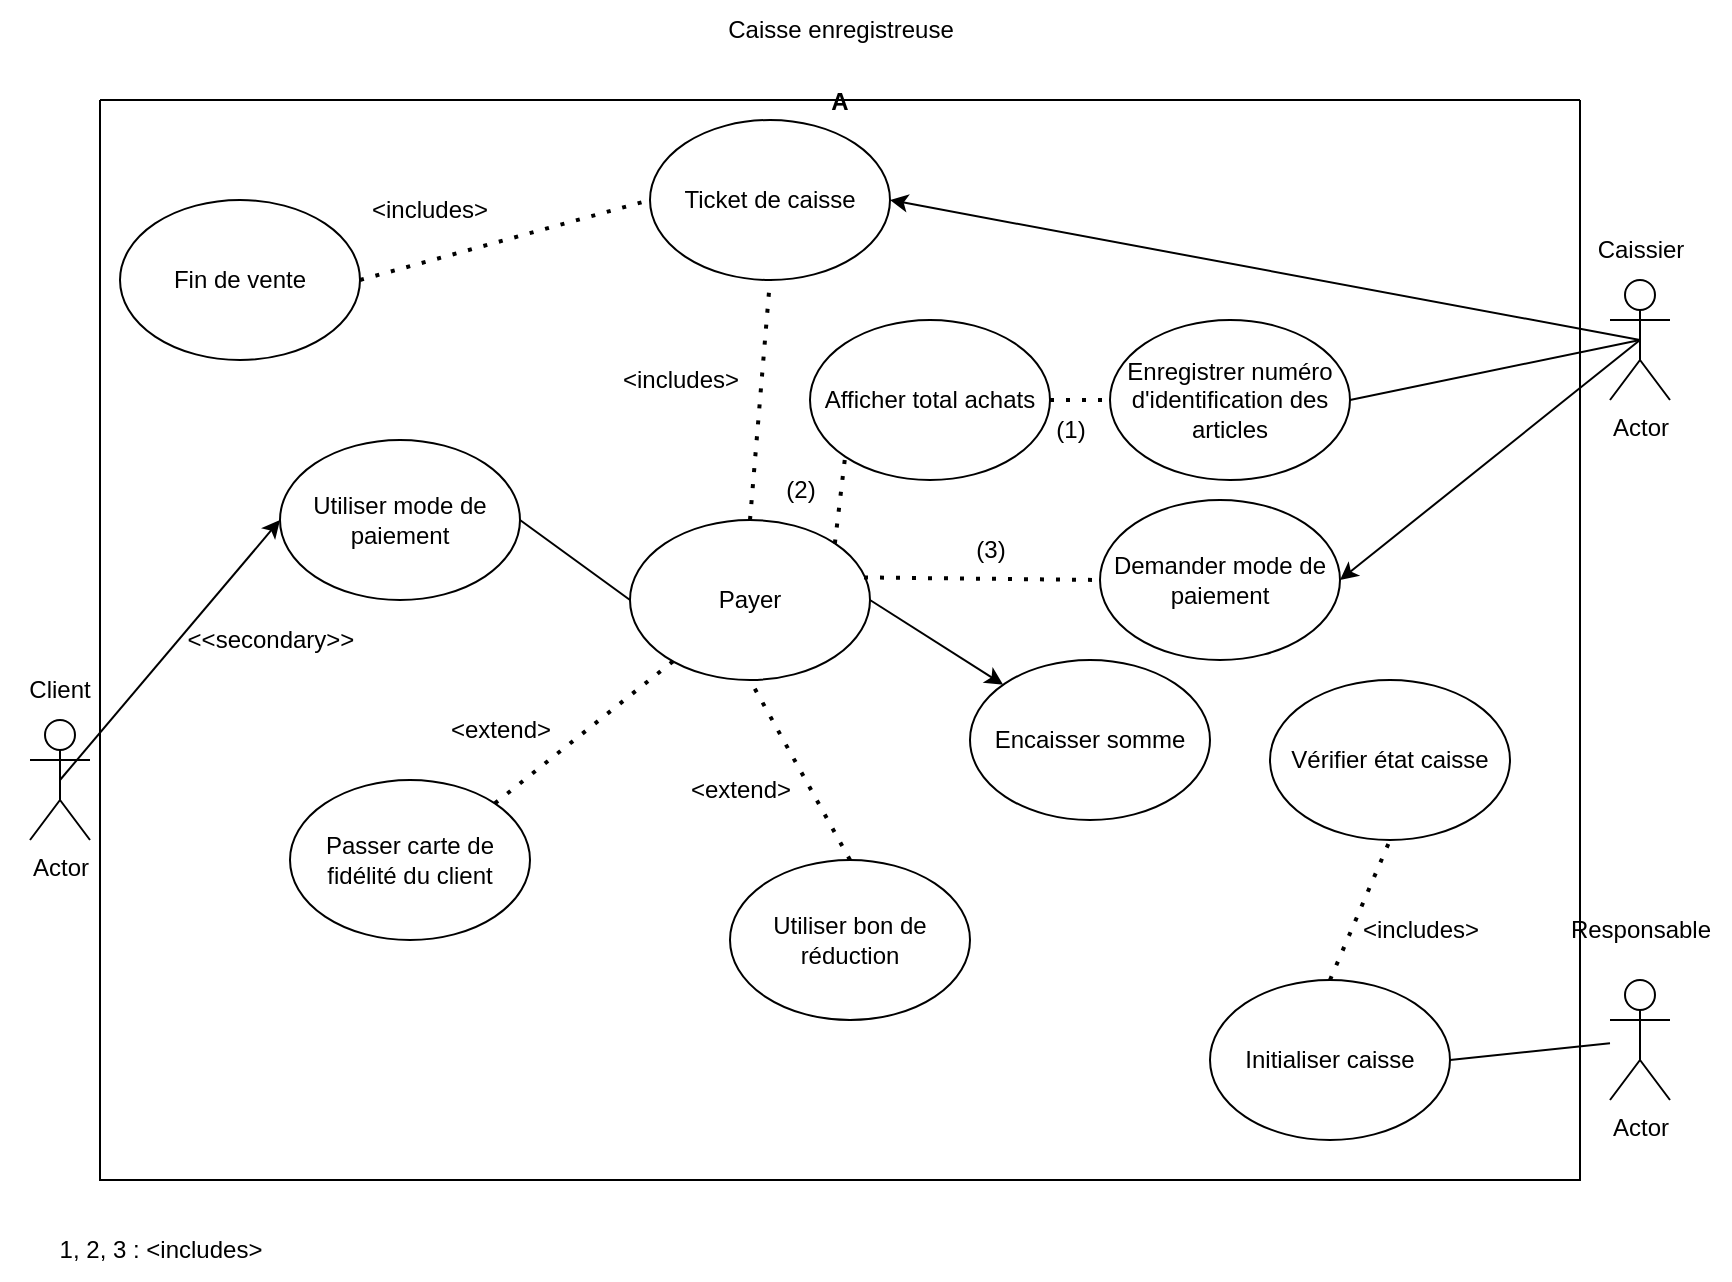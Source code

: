 <mxfile>
    <diagram id="3ytsrdwMypChtOZNVT_Q" name="Page-1">
        <mxGraphModel dx="966" dy="1762" grid="1" gridSize="10" guides="1" tooltips="1" connect="1" arrows="1" fold="1" page="1" pageScale="1" pageWidth="850" pageHeight="1100" math="0" shadow="0">
            <root>
                <mxCell id="0"/>
                <mxCell id="1" parent="0"/>
                <mxCell id="2" value="Caisse enregistreuse" style="text;html=1;align=center;verticalAlign=middle;resizable=0;points=[];autosize=1;strokeColor=none;fillColor=none;" vertex="1" parent="1">
                    <mxGeometry x="355" y="-50" width="140" height="30" as="geometry"/>
                </mxCell>
                <mxCell id="9" value="Actor" style="shape=umlActor;verticalLabelPosition=bottom;verticalAlign=top;html=1;outlineConnect=0;" vertex="1" parent="1">
                    <mxGeometry x="810" y="90" width="30" height="60" as="geometry"/>
                </mxCell>
                <mxCell id="10" value="Caissier" style="text;html=1;align=center;verticalAlign=middle;resizable=0;points=[];autosize=1;strokeColor=none;fillColor=none;" vertex="1" parent="1">
                    <mxGeometry x="790" y="60" width="70" height="30" as="geometry"/>
                </mxCell>
                <mxCell id="14" value="" style="endArrow=none;html=1;exitX=1;exitY=0.5;exitDx=0;exitDy=0;entryX=0.5;entryY=0.5;entryDx=0;entryDy=0;entryPerimeter=0;" edge="1" parent="1" source="12" target="9">
                    <mxGeometry width="50" height="50" relative="1" as="geometry">
                        <mxPoint x="660" y="380" as="sourcePoint"/>
                        <mxPoint x="810" y="125" as="targetPoint"/>
                    </mxGeometry>
                </mxCell>
                <mxCell id="15" value="Actor" style="shape=umlActor;verticalLabelPosition=bottom;verticalAlign=top;html=1;outlineConnect=0;" vertex="1" parent="1">
                    <mxGeometry x="810" y="440" width="30" height="60" as="geometry"/>
                </mxCell>
                <mxCell id="17" value="Responsable" style="text;html=1;align=center;verticalAlign=middle;resizable=0;points=[];autosize=1;strokeColor=none;fillColor=none;" vertex="1" parent="1">
                    <mxGeometry x="780" y="400" width="90" height="30" as="geometry"/>
                </mxCell>
                <mxCell id="47" style="edgeStyle=none;html=1;exitX=1;exitY=0.5;exitDx=0;exitDy=0;" edge="1" parent="1" source="21" target="32">
                    <mxGeometry relative="1" as="geometry"/>
                </mxCell>
                <mxCell id="21" value="Payer" style="ellipse;whiteSpace=wrap;html=1;" vertex="1" parent="1">
                    <mxGeometry x="320" y="210" width="120" height="80" as="geometry"/>
                </mxCell>
                <mxCell id="32" value="Encaisser somme" style="ellipse;whiteSpace=wrap;html=1;" vertex="1" parent="1">
                    <mxGeometry x="490" y="280" width="120" height="80" as="geometry"/>
                </mxCell>
                <mxCell id="52" value="" style="endArrow=none;dashed=1;html=1;dashPattern=1 3;strokeWidth=2;exitX=0.5;exitY=0;exitDx=0;exitDy=0;entryX=0.5;entryY=1;entryDx=0;entryDy=0;" edge="1" parent="1" source="21" target="29">
                    <mxGeometry width="50" height="50" relative="1" as="geometry">
                        <mxPoint x="500" y="110" as="sourcePoint"/>
                        <mxPoint x="550" y="60" as="targetPoint"/>
                    </mxGeometry>
                </mxCell>
                <mxCell id="54" value="Initialiser caisse" style="ellipse;whiteSpace=wrap;html=1;" vertex="1" parent="1">
                    <mxGeometry x="610" y="440" width="120" height="80" as="geometry"/>
                </mxCell>
                <mxCell id="56" value="" style="endArrow=none;html=1;exitX=1;exitY=0.5;exitDx=0;exitDy=0;" edge="1" parent="1" source="54" target="15">
                    <mxGeometry width="50" height="50" relative="1" as="geometry">
                        <mxPoint x="560" y="580" as="sourcePoint"/>
                        <mxPoint x="600" y="540" as="targetPoint"/>
                    </mxGeometry>
                </mxCell>
                <mxCell id="63" value="A" style="swimlane;startSize=0;" vertex="1" parent="1">
                    <mxGeometry x="55" width="740" height="540" as="geometry"/>
                </mxCell>
                <mxCell id="65" value="Utiliser bon de réduction" style="ellipse;whiteSpace=wrap;html=1;" vertex="1" parent="63">
                    <mxGeometry x="315" y="380" width="120" height="80" as="geometry"/>
                </mxCell>
                <mxCell id="25" value="Passer carte de fidélité du client" style="ellipse;whiteSpace=wrap;html=1;" vertex="1" parent="63">
                    <mxGeometry x="95" y="340" width="120" height="80" as="geometry"/>
                </mxCell>
                <mxCell id="28" value="&amp;lt;extend&amp;gt;" style="text;html=1;align=center;verticalAlign=middle;resizable=0;points=[];autosize=1;strokeColor=none;fillColor=none;" vertex="1" parent="63">
                    <mxGeometry x="165" y="300" width="70" height="30" as="geometry"/>
                </mxCell>
                <mxCell id="67" value="&amp;lt;extend&amp;gt;" style="text;html=1;align=center;verticalAlign=middle;resizable=0;points=[];autosize=1;strokeColor=none;fillColor=none;" vertex="1" parent="63">
                    <mxGeometry x="285" y="330" width="70" height="30" as="geometry"/>
                </mxCell>
                <mxCell id="12" value="Enregistrer numéro d'identification des articles" style="ellipse;whiteSpace=wrap;html=1;" vertex="1" parent="63">
                    <mxGeometry x="505" y="110" width="120" height="80" as="geometry"/>
                </mxCell>
                <mxCell id="70" value="Afficher total achats" style="ellipse;whiteSpace=wrap;html=1;" vertex="1" parent="63">
                    <mxGeometry x="355" y="110" width="120" height="80" as="geometry"/>
                </mxCell>
                <mxCell id="31" value="&amp;lt;includes&amp;gt;" style="text;html=1;align=center;verticalAlign=middle;resizable=0;points=[];autosize=1;strokeColor=none;fillColor=none;" vertex="1" parent="63">
                    <mxGeometry x="250" y="125" width="80" height="30" as="geometry"/>
                </mxCell>
                <mxCell id="71" value="" style="endArrow=none;dashed=1;html=1;dashPattern=1 3;strokeWidth=2;entryX=0;entryY=0.5;entryDx=0;entryDy=0;exitX=1;exitY=0.5;exitDx=0;exitDy=0;" edge="1" parent="63" source="70" target="12">
                    <mxGeometry width="50" height="50" relative="1" as="geometry">
                        <mxPoint x="595" y="280" as="sourcePoint"/>
                        <mxPoint x="645" y="230" as="targetPoint"/>
                    </mxGeometry>
                </mxCell>
                <mxCell id="74" value="(2)" style="text;html=1;align=center;verticalAlign=middle;resizable=0;points=[];autosize=1;strokeColor=none;fillColor=none;" vertex="1" parent="63">
                    <mxGeometry x="330" y="180" width="40" height="30" as="geometry"/>
                </mxCell>
                <mxCell id="76" value="Vérifier état caisse" style="ellipse;whiteSpace=wrap;html=1;" vertex="1" parent="63">
                    <mxGeometry x="585" y="290" width="120" height="80" as="geometry"/>
                </mxCell>
                <mxCell id="78" value="&amp;lt;includes&amp;gt;" style="text;html=1;align=center;verticalAlign=middle;resizable=0;points=[];autosize=1;strokeColor=none;fillColor=none;" vertex="1" parent="63">
                    <mxGeometry x="620" y="400" width="80" height="30" as="geometry"/>
                </mxCell>
                <mxCell id="45" value="Demander mode de paiement" style="ellipse;whiteSpace=wrap;html=1;" vertex="1" parent="63">
                    <mxGeometry x="500" y="200" width="120" height="80" as="geometry"/>
                </mxCell>
                <mxCell id="82" value="Fin de vente" style="ellipse;whiteSpace=wrap;html=1;" vertex="1" parent="63">
                    <mxGeometry x="10" y="50" width="120" height="80" as="geometry"/>
                </mxCell>
                <mxCell id="84" value="&amp;lt;includes&amp;gt;" style="text;html=1;strokeColor=none;fillColor=none;align=center;verticalAlign=middle;whiteSpace=wrap;rounded=0;" vertex="1" parent="63">
                    <mxGeometry x="135" y="40" width="60" height="30" as="geometry"/>
                </mxCell>
                <mxCell id="29" value="Ticket de caisse" style="ellipse;whiteSpace=wrap;html=1;" vertex="1" parent="63">
                    <mxGeometry x="275" y="10" width="120" height="80" as="geometry"/>
                </mxCell>
                <mxCell id="83" value="" style="endArrow=none;dashed=1;html=1;dashPattern=1 3;strokeWidth=2;entryX=0;entryY=0.5;entryDx=0;entryDy=0;exitX=1;exitY=0.5;exitDx=0;exitDy=0;" edge="1" parent="63" source="82" target="29">
                    <mxGeometry width="50" height="50" relative="1" as="geometry">
                        <mxPoint x="160" y="170" as="sourcePoint"/>
                        <mxPoint x="210" y="120" as="targetPoint"/>
                    </mxGeometry>
                </mxCell>
                <mxCell id="73" value="(1)" style="text;html=1;align=center;verticalAlign=middle;resizable=0;points=[];autosize=1;strokeColor=none;fillColor=none;" vertex="1" parent="63">
                    <mxGeometry x="465" y="150" width="40" height="30" as="geometry"/>
                </mxCell>
                <mxCell id="92" value="Utiliser mode de paiement" style="ellipse;whiteSpace=wrap;html=1;" vertex="1" parent="63">
                    <mxGeometry x="90" y="170" width="120" height="80" as="geometry"/>
                </mxCell>
                <mxCell id="94" value="&amp;lt;&amp;lt;secondary&amp;gt;&amp;gt;" style="text;html=1;align=center;verticalAlign=middle;resizable=0;points=[];autosize=1;strokeColor=none;fillColor=none;" vertex="1" parent="63">
                    <mxGeometry x="30" y="255" width="110" height="30" as="geometry"/>
                </mxCell>
                <mxCell id="89" value="(3)" style="text;html=1;align=center;verticalAlign=middle;resizable=0;points=[];autosize=1;strokeColor=none;fillColor=none;" vertex="1" parent="63">
                    <mxGeometry x="425" y="210" width="40" height="30" as="geometry"/>
                </mxCell>
                <mxCell id="66" value="" style="endArrow=none;dashed=1;html=1;dashPattern=1 3;strokeWidth=2;entryX=0.5;entryY=1;entryDx=0;entryDy=0;exitX=0.5;exitY=0;exitDx=0;exitDy=0;" edge="1" parent="1" source="65" target="21">
                    <mxGeometry width="50" height="50" relative="1" as="geometry">
                        <mxPoint x="320" y="400" as="sourcePoint"/>
                        <mxPoint x="370" y="350" as="targetPoint"/>
                    </mxGeometry>
                </mxCell>
                <mxCell id="72" value="" style="endArrow=none;dashed=1;html=1;dashPattern=1 3;strokeWidth=2;entryX=0;entryY=1;entryDx=0;entryDy=0;exitX=1;exitY=0;exitDx=0;exitDy=0;" edge="1" parent="1" source="21" target="70">
                    <mxGeometry width="50" height="50" relative="1" as="geometry">
                        <mxPoint x="640" y="300" as="sourcePoint"/>
                        <mxPoint x="690" y="250" as="targetPoint"/>
                    </mxGeometry>
                </mxCell>
                <mxCell id="75" value="1, 2, 3 : &amp;lt;includes&amp;gt;" style="text;html=1;align=center;verticalAlign=middle;resizable=0;points=[];autosize=1;strokeColor=none;fillColor=none;" vertex="1" parent="1">
                    <mxGeometry x="25" y="560" width="120" height="30" as="geometry"/>
                </mxCell>
                <mxCell id="77" value="" style="endArrow=none;dashed=1;html=1;dashPattern=1 3;strokeWidth=2;entryX=0.5;entryY=1;entryDx=0;entryDy=0;exitX=0.5;exitY=0;exitDx=0;exitDy=0;" edge="1" parent="1" source="54" target="76">
                    <mxGeometry width="50" height="50" relative="1" as="geometry">
                        <mxPoint x="570" y="460" as="sourcePoint"/>
                        <mxPoint x="620" y="410" as="targetPoint"/>
                    </mxGeometry>
                </mxCell>
                <mxCell id="79" value="" style="endArrow=none;dashed=1;html=1;dashPattern=1 3;strokeWidth=2;exitX=1;exitY=0;exitDx=0;exitDy=0;" edge="1" parent="1" source="25" target="21">
                    <mxGeometry width="50" height="50" relative="1" as="geometry">
                        <mxPoint x="210" y="320" as="sourcePoint"/>
                        <mxPoint x="260" y="270" as="targetPoint"/>
                    </mxGeometry>
                </mxCell>
                <mxCell id="85" value="" style="endArrow=classic;html=1;entryX=1;entryY=0.5;entryDx=0;entryDy=0;exitX=0.5;exitY=0.5;exitDx=0;exitDy=0;exitPerimeter=0;" edge="1" parent="1" source="9" target="29">
                    <mxGeometry width="50" height="50" relative="1" as="geometry">
                        <mxPoint x="790" y="120" as="sourcePoint"/>
                        <mxPoint x="670" y="40" as="targetPoint"/>
                    </mxGeometry>
                </mxCell>
                <mxCell id="87" value="" style="endArrow=classic;html=1;entryX=1;entryY=0.5;entryDx=0;entryDy=0;exitX=0.5;exitY=0.5;exitDx=0;exitDy=0;exitPerimeter=0;" edge="1" parent="1" source="9" target="45">
                    <mxGeometry width="50" height="50" relative="1" as="geometry">
                        <mxPoint x="720" y="230" as="sourcePoint"/>
                        <mxPoint x="770" y="180" as="targetPoint"/>
                    </mxGeometry>
                </mxCell>
                <mxCell id="88" value="" style="endArrow=none;dashed=1;html=1;dashPattern=1 3;strokeWidth=2;entryX=0;entryY=0.5;entryDx=0;entryDy=0;exitX=0.975;exitY=0.359;exitDx=0;exitDy=0;exitPerimeter=0;" edge="1" parent="1" source="21" target="45">
                    <mxGeometry width="50" height="50" relative="1" as="geometry">
                        <mxPoint x="490" y="260" as="sourcePoint"/>
                        <mxPoint x="540" y="210" as="targetPoint"/>
                    </mxGeometry>
                </mxCell>
                <mxCell id="90" value="Actor" style="shape=umlActor;verticalLabelPosition=bottom;verticalAlign=top;html=1;outlineConnect=0;" vertex="1" parent="1">
                    <mxGeometry x="20" y="310" width="30" height="60" as="geometry"/>
                </mxCell>
                <mxCell id="91" value="Client" style="text;html=1;strokeColor=none;fillColor=none;align=center;verticalAlign=middle;whiteSpace=wrap;rounded=0;" vertex="1" parent="1">
                    <mxGeometry x="5" y="280" width="60" height="30" as="geometry"/>
                </mxCell>
                <mxCell id="93" value="" style="endArrow=classic;html=1;entryX=0;entryY=0.5;entryDx=0;entryDy=0;exitX=0.5;exitY=0.5;exitDx=0;exitDy=0;exitPerimeter=0;" edge="1" parent="1" source="90" target="92">
                    <mxGeometry width="50" height="50" relative="1" as="geometry">
                        <mxPoint x="70" y="360" as="sourcePoint"/>
                        <mxPoint x="120" y="310" as="targetPoint"/>
                    </mxGeometry>
                </mxCell>
                <mxCell id="95" value="" style="endArrow=none;html=1;entryX=0;entryY=0.5;entryDx=0;entryDy=0;exitX=1;exitY=0.5;exitDx=0;exitDy=0;" edge="1" parent="1" source="92" target="21">
                    <mxGeometry width="50" height="50" relative="1" as="geometry">
                        <mxPoint x="100" y="470" as="sourcePoint"/>
                        <mxPoint x="150" y="420" as="targetPoint"/>
                    </mxGeometry>
                </mxCell>
            </root>
        </mxGraphModel>
    </diagram>
</mxfile>